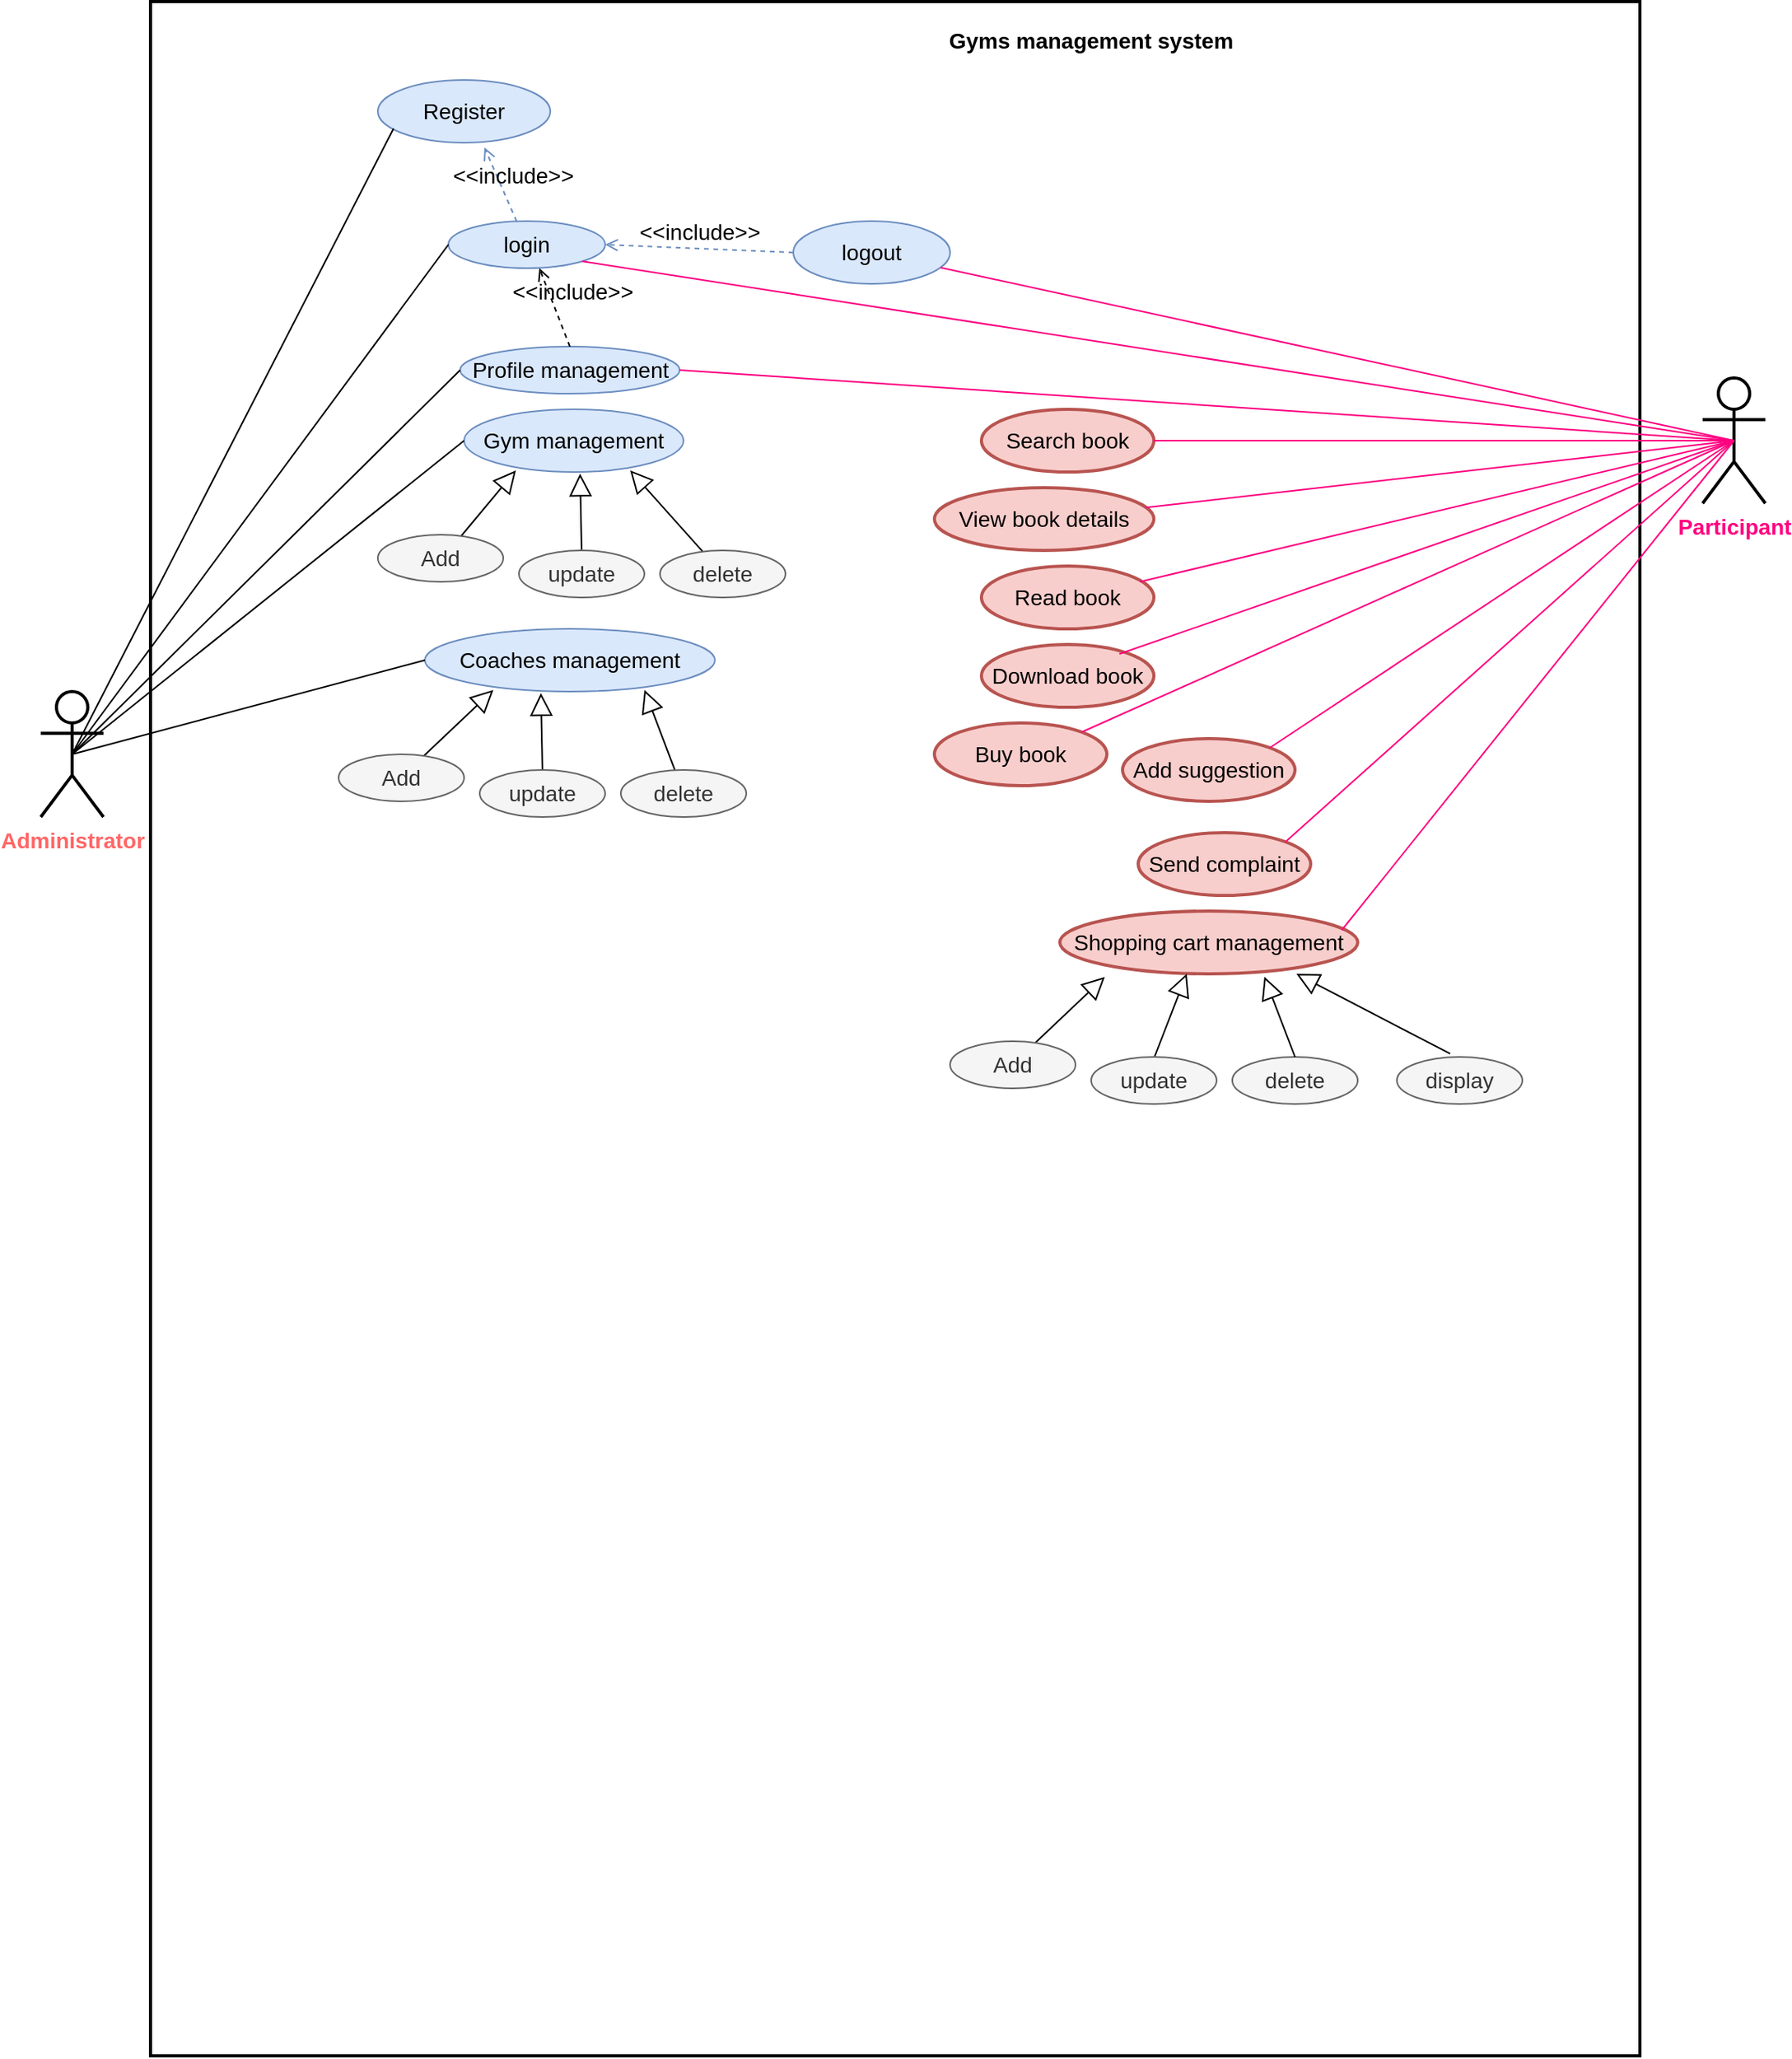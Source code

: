<mxfile version="20.5.1" type="github">
  <diagram id="JQW-utt17Xb6EdtMVTP2" name="Page-1">
    <mxGraphModel dx="1888" dy="495" grid="1" gridSize="10" guides="1" tooltips="1" connect="1" arrows="1" fold="1" page="1" pageScale="1" pageWidth="850" pageHeight="1100" math="0" shadow="0">
      <root>
        <mxCell id="0" />
        <mxCell id="1" parent="0" />
        <mxCell id="V55V4ISfxPS5HayoCuuF-1" value="" style="rounded=0;whiteSpace=wrap;html=1;strokeWidth=2;fontSize=14;fontColor=#FF0080;" parent="1" vertex="1">
          <mxGeometry x="50" y="20" width="950" height="1310" as="geometry" />
        </mxCell>
        <mxCell id="V55V4ISfxPS5HayoCuuF-4" value="&lt;font style=&quot;font-size: 14px;&quot; color=&quot;#FF6666&quot;&gt;&lt;b&gt;&lt;span&gt;Administrator&lt;/span&gt;&lt;/b&gt;&lt;/font&gt;" style="shape=umlActor;verticalLabelPosition=bottom;verticalAlign=top;html=1;outlineConnect=0;strokeWidth=2;" parent="1" vertex="1">
          <mxGeometry x="-20" y="460" width="40" height="80" as="geometry" />
        </mxCell>
        <mxCell id="V55V4ISfxPS5HayoCuuF-5" value="&lt;span&gt;Register &lt;/span&gt;" style="ellipse;whiteSpace=wrap;html=1;fontSize=14;fillColor=#dae8fc;strokeColor=#6c8ebf;" parent="1" vertex="1">
          <mxGeometry x="195" y="70" width="110" height="40" as="geometry" />
        </mxCell>
        <mxCell id="V55V4ISfxPS5HayoCuuF-6" value="login" style="ellipse;whiteSpace=wrap;html=1;fontSize=14;fillColor=#dae8fc;strokeColor=#6c8ebf;" parent="1" vertex="1">
          <mxGeometry x="240" y="160" width="100" height="30" as="geometry" />
        </mxCell>
        <mxCell id="V55V4ISfxPS5HayoCuuF-7" value="&amp;lt;&amp;lt;include&amp;gt;&amp;gt;" style="html=1;verticalAlign=bottom;labelBackgroundColor=none;endArrow=open;endFill=0;dashed=1;rounded=0;fontSize=14;fontColor=#000000;fillColor=#dae8fc;strokeColor=#6c8ebf;entryX=0.618;entryY=1.075;entryDx=0;entryDy=0;entryPerimeter=0;" parent="1" source="V55V4ISfxPS5HayoCuuF-6" target="V55V4ISfxPS5HayoCuuF-5" edge="1">
          <mxGeometry x="-0.312" y="-5" width="160" relative="1" as="geometry">
            <mxPoint x="170" y="130" as="sourcePoint" />
            <mxPoint x="330" y="130" as="targetPoint" />
            <mxPoint as="offset" />
          </mxGeometry>
        </mxCell>
        <mxCell id="V55V4ISfxPS5HayoCuuF-8" value="" style="endArrow=none;html=1;rounded=0;fontSize=14;fontColor=#000000;exitX=0.5;exitY=0.5;exitDx=0;exitDy=0;exitPerimeter=0;entryX=0.091;entryY=0.775;entryDx=0;entryDy=0;entryPerimeter=0;" parent="1" source="V55V4ISfxPS5HayoCuuF-4" target="V55V4ISfxPS5HayoCuuF-5" edge="1">
          <mxGeometry width="50" height="50" relative="1" as="geometry">
            <mxPoint x="251.429" y="40" as="sourcePoint" />
            <mxPoint x="290" y="120" as="targetPoint" />
          </mxGeometry>
        </mxCell>
        <mxCell id="V55V4ISfxPS5HayoCuuF-9" value="" style="endArrow=none;html=1;rounded=0;fontSize=14;fontColor=#000000;entryX=0;entryY=0.5;entryDx=0;entryDy=0;exitX=0.5;exitY=0.5;exitDx=0;exitDy=0;exitPerimeter=0;" parent="1" source="V55V4ISfxPS5HayoCuuF-4" target="V55V4ISfxPS5HayoCuuF-6" edge="1">
          <mxGeometry width="50" height="50" relative="1" as="geometry">
            <mxPoint x="150" y="300" as="sourcePoint" />
            <mxPoint x="220.711" y="250" as="targetPoint" />
          </mxGeometry>
        </mxCell>
        <mxCell id="V55V4ISfxPS5HayoCuuF-10" value="logout" style="ellipse;whiteSpace=wrap;html=1;fontSize=14;fillColor=#dae8fc;strokeColor=#6c8ebf;" parent="1" vertex="1">
          <mxGeometry x="460" y="160" width="100" height="40" as="geometry" />
        </mxCell>
        <mxCell id="V55V4ISfxPS5HayoCuuF-11" value="&amp;lt;&amp;lt;include&amp;gt;&amp;gt;" style="html=1;verticalAlign=bottom;labelBackgroundColor=none;endArrow=open;endFill=0;dashed=1;rounded=0;fontSize=14;fontColor=#000000;exitX=0;exitY=0.5;exitDx=0;exitDy=0;entryX=1;entryY=0.5;entryDx=0;entryDy=0;fillColor=#dae8fc;strokeColor=#6c8ebf;" parent="1" source="V55V4ISfxPS5HayoCuuF-10" target="V55V4ISfxPS5HayoCuuF-6" edge="1">
          <mxGeometry width="160" relative="1" as="geometry">
            <mxPoint x="230" y="260" as="sourcePoint" />
            <mxPoint x="390" y="260" as="targetPoint" />
          </mxGeometry>
        </mxCell>
        <mxCell id="V55V4ISfxPS5HayoCuuF-12" value="&lt;p&gt;&lt;/p&gt;&lt;p&gt;&lt;span&gt;Gym management&lt;/span&gt;&lt;/p&gt;&lt;p&gt;&lt;/p&gt;" style="ellipse;whiteSpace=wrap;html=1;fontSize=14;fillColor=#dae8fc;strokeColor=#6c8ebf;" parent="1" vertex="1">
          <mxGeometry x="250" y="280" width="140" height="40" as="geometry" />
        </mxCell>
        <mxCell id="V55V4ISfxPS5HayoCuuF-13" value="" style="endArrow=none;html=1;rounded=0;fontSize=14;fontColor=#000000;entryX=0;entryY=0.5;entryDx=0;entryDy=0;exitX=0.5;exitY=0.5;exitDx=0;exitDy=0;exitPerimeter=0;" parent="1" source="V55V4ISfxPS5HayoCuuF-4" target="V55V4ISfxPS5HayoCuuF-12" edge="1">
          <mxGeometry width="50" height="50" relative="1" as="geometry">
            <mxPoint x="80" y="260" as="sourcePoint" />
            <mxPoint x="200" y="270" as="targetPoint" />
          </mxGeometry>
        </mxCell>
        <mxCell id="V55V4ISfxPS5HayoCuuF-14" value="" style="edgeStyle=none;html=1;endSize=12;endArrow=block;endFill=0;rounded=0;fontSize=14;fontColor=#000000;entryX=0.236;entryY=0.975;entryDx=0;entryDy=0;entryPerimeter=0;" parent="1" target="V55V4ISfxPS5HayoCuuF-12" edge="1">
          <mxGeometry width="160" relative="1" as="geometry">
            <mxPoint x="243" y="367" as="sourcePoint" />
            <mxPoint x="263" y="317" as="targetPoint" />
          </mxGeometry>
        </mxCell>
        <mxCell id="V55V4ISfxPS5HayoCuuF-15" value="" style="edgeStyle=none;html=1;endSize=12;endArrow=block;endFill=0;rounded=0;fontSize=14;fontColor=#000000;" parent="1" edge="1">
          <mxGeometry width="160" relative="1" as="geometry">
            <mxPoint x="325" y="371" as="sourcePoint" />
            <mxPoint x="324" y="321" as="targetPoint" />
          </mxGeometry>
        </mxCell>
        <mxCell id="V55V4ISfxPS5HayoCuuF-16" value="" style="edgeStyle=none;html=1;endSize=12;endArrow=block;endFill=0;rounded=0;fontSize=14;fontColor=#000000;entryX=0.757;entryY=0.975;entryDx=0;entryDy=0;entryPerimeter=0;" parent="1" source="V55V4ISfxPS5HayoCuuF-19" target="V55V4ISfxPS5HayoCuuF-12" edge="1">
          <mxGeometry width="160" relative="1" as="geometry">
            <mxPoint x="375" y="370" as="sourcePoint" />
            <mxPoint x="505" y="380" as="targetPoint" />
          </mxGeometry>
        </mxCell>
        <mxCell id="V55V4ISfxPS5HayoCuuF-17" value="Add" style="ellipse;whiteSpace=wrap;html=1;fontSize=14;fillColor=#f5f5f5;strokeColor=#666666;fontColor=#333333;" parent="1" vertex="1">
          <mxGeometry x="195" y="360" width="80" height="30" as="geometry" />
        </mxCell>
        <mxCell id="V55V4ISfxPS5HayoCuuF-18" value="update" style="ellipse;whiteSpace=wrap;html=1;fontSize=14;fillColor=#f5f5f5;strokeColor=#666666;fontColor=#333333;" parent="1" vertex="1">
          <mxGeometry x="285" y="370" width="80" height="30" as="geometry" />
        </mxCell>
        <mxCell id="V55V4ISfxPS5HayoCuuF-19" value="delete" style="ellipse;whiteSpace=wrap;html=1;fontSize=14;fontColor=#333333;fillColor=#f5f5f5;strokeColor=#666666;" parent="1" vertex="1">
          <mxGeometry x="375" y="370" width="80" height="30" as="geometry" />
        </mxCell>
        <mxCell id="V55V4ISfxPS5HayoCuuF-20" value="&lt;p&gt;&lt;span&gt;Coaches management&lt;/span&gt;&lt;/p&gt;" style="ellipse;whiteSpace=wrap;html=1;fontSize=14;fillColor=#dae8fc;strokeColor=#6c8ebf;" parent="1" vertex="1">
          <mxGeometry x="225" y="420" width="185" height="40" as="geometry" />
        </mxCell>
        <mxCell id="V55V4ISfxPS5HayoCuuF-21" value="" style="edgeStyle=none;html=1;endSize=12;endArrow=block;endFill=0;rounded=0;fontSize=14;fontColor=#000000;entryX=0.236;entryY=0.975;entryDx=0;entryDy=0;entryPerimeter=0;" parent="1" target="V55V4ISfxPS5HayoCuuF-20" edge="1">
          <mxGeometry width="160" relative="1" as="geometry">
            <mxPoint x="218" y="507" as="sourcePoint" />
            <mxPoint x="238" y="457" as="targetPoint" />
          </mxGeometry>
        </mxCell>
        <mxCell id="V55V4ISfxPS5HayoCuuF-22" value="" style="edgeStyle=none;html=1;endSize=12;endArrow=block;endFill=0;rounded=0;fontSize=14;fontColor=#000000;" parent="1" edge="1">
          <mxGeometry width="160" relative="1" as="geometry">
            <mxPoint x="300" y="511" as="sourcePoint" />
            <mxPoint x="299" y="461" as="targetPoint" />
          </mxGeometry>
        </mxCell>
        <mxCell id="V55V4ISfxPS5HayoCuuF-23" value="" style="edgeStyle=none;html=1;endSize=12;endArrow=block;endFill=0;rounded=0;fontSize=14;fontColor=#000000;entryX=0.757;entryY=0.975;entryDx=0;entryDy=0;entryPerimeter=0;" parent="1" source="V55V4ISfxPS5HayoCuuF-26" target="V55V4ISfxPS5HayoCuuF-20" edge="1">
          <mxGeometry width="160" relative="1" as="geometry">
            <mxPoint x="350" y="510" as="sourcePoint" />
            <mxPoint x="480" y="520" as="targetPoint" />
          </mxGeometry>
        </mxCell>
        <mxCell id="V55V4ISfxPS5HayoCuuF-24" value="Add" style="ellipse;whiteSpace=wrap;html=1;fontSize=14;fontColor=#333333;fillColor=#f5f5f5;strokeColor=#666666;" parent="1" vertex="1">
          <mxGeometry x="170" y="500" width="80" height="30" as="geometry" />
        </mxCell>
        <mxCell id="V55V4ISfxPS5HayoCuuF-25" value="update" style="ellipse;whiteSpace=wrap;html=1;fontSize=14;fontColor=#333333;fillColor=#f5f5f5;strokeColor=#666666;" parent="1" vertex="1">
          <mxGeometry x="260" y="510" width="80" height="30" as="geometry" />
        </mxCell>
        <mxCell id="V55V4ISfxPS5HayoCuuF-26" value="delete" style="ellipse;whiteSpace=wrap;html=1;fontSize=14;fontColor=#333333;fillColor=#f5f5f5;strokeColor=#666666;" parent="1" vertex="1">
          <mxGeometry x="350" y="510" width="80" height="30" as="geometry" />
        </mxCell>
        <mxCell id="V55V4ISfxPS5HayoCuuF-27" value="" style="endArrow=none;html=1;rounded=0;fontSize=14;fontColor=#000000;entryX=0;entryY=0.5;entryDx=0;entryDy=0;exitX=0.5;exitY=0.5;exitDx=0;exitDy=0;exitPerimeter=0;" parent="1" source="V55V4ISfxPS5HayoCuuF-4" target="V55V4ISfxPS5HayoCuuF-20" edge="1">
          <mxGeometry width="50" height="50" relative="1" as="geometry">
            <mxPoint x="80" y="440" as="sourcePoint" />
            <mxPoint x="130" y="390" as="targetPoint" />
          </mxGeometry>
        </mxCell>
        <mxCell id="V55V4ISfxPS5HayoCuuF-28" value="&lt;p&gt;&lt;span&gt;Profile management&lt;/span&gt;&lt;/p&gt;" style="ellipse;whiteSpace=wrap;html=1;fontSize=14;fillColor=#dae8fc;strokeColor=#6c8ebf;" parent="1" vertex="1">
          <mxGeometry x="247.5" y="240" width="140" height="30" as="geometry" />
        </mxCell>
        <mxCell id="V55V4ISfxPS5HayoCuuF-29" value="" style="endArrow=none;html=1;rounded=0;fontSize=14;fontColor=#000000;entryX=0;entryY=0.5;entryDx=0;entryDy=0;exitX=0.5;exitY=0.5;exitDx=0;exitDy=0;exitPerimeter=0;" parent="1" source="V55V4ISfxPS5HayoCuuF-4" target="V55V4ISfxPS5HayoCuuF-28" edge="1">
          <mxGeometry width="50" height="50" relative="1" as="geometry">
            <mxPoint x="60" y="250" as="sourcePoint" />
            <mxPoint x="200" y="250" as="targetPoint" />
          </mxGeometry>
        </mxCell>
        <mxCell id="V55V4ISfxPS5HayoCuuF-45" value="&amp;lt;&amp;lt;include&amp;gt;&amp;gt;" style="html=1;verticalAlign=bottom;labelBackgroundColor=none;endArrow=open;endFill=0;dashed=1;rounded=0;fontSize=14;fontColor=#000000;exitX=0.5;exitY=0;exitDx=0;exitDy=0;entryX=0.58;entryY=1;entryDx=0;entryDy=0;entryPerimeter=0;" parent="1" source="V55V4ISfxPS5HayoCuuF-28" target="V55V4ISfxPS5HayoCuuF-6" edge="1">
          <mxGeometry x="-0.207" y="-10" width="160" relative="1" as="geometry">
            <mxPoint x="140" y="200" as="sourcePoint" />
            <mxPoint x="300" y="200" as="targetPoint" />
            <mxPoint as="offset" />
          </mxGeometry>
        </mxCell>
        <mxCell id="V55V4ISfxPS5HayoCuuF-61" value="&lt;b&gt;&lt;font style=&quot;font-size: 14px;&quot; color=&quot;#FF0080&quot;&gt;Participant&lt;/font&gt;&lt;/b&gt;" style="shape=umlActor;verticalLabelPosition=bottom;verticalAlign=top;html=1;outlineConnect=0;strokeWidth=2;" parent="1" vertex="1">
          <mxGeometry x="1040" y="260" width="40" height="80" as="geometry" />
        </mxCell>
        <mxCell id="V55V4ISfxPS5HayoCuuF-63" value="" style="endArrow=none;html=1;rounded=0;strokeColor=#FF0080;fontSize=14;fontColor=#FF0080;entryX=0.5;entryY=0.5;entryDx=0;entryDy=0;entryPerimeter=0;exitX=1;exitY=1;exitDx=0;exitDy=0;" parent="1" source="V55V4ISfxPS5HayoCuuF-6" target="V55V4ISfxPS5HayoCuuF-61" edge="1">
          <mxGeometry width="50" height="50" relative="1" as="geometry">
            <mxPoint x="640" y="160" as="sourcePoint" />
            <mxPoint x="820" y="90" as="targetPoint" />
          </mxGeometry>
        </mxCell>
        <mxCell id="V55V4ISfxPS5HayoCuuF-64" value="" style="endArrow=none;html=1;rounded=0;strokeColor=#FF0080;fontSize=14;fontColor=#FF0080;entryX=0.5;entryY=0.5;entryDx=0;entryDy=0;entryPerimeter=0;" parent="1" source="V55V4ISfxPS5HayoCuuF-10" target="V55V4ISfxPS5HayoCuuF-61" edge="1">
          <mxGeometry width="50" height="50" relative="1" as="geometry">
            <mxPoint x="900" y="390" as="sourcePoint" />
            <mxPoint x="950" y="340" as="targetPoint" />
          </mxGeometry>
        </mxCell>
        <mxCell id="V55V4ISfxPS5HayoCuuF-65" value="" style="endArrow=none;html=1;rounded=0;strokeColor=#FF0080;fontSize=14;fontColor=#FF0080;entryX=1;entryY=0.5;entryDx=0;entryDy=0;exitX=0.5;exitY=0.5;exitDx=0;exitDy=0;exitPerimeter=0;" parent="1" source="V55V4ISfxPS5HayoCuuF-61" target="V55V4ISfxPS5HayoCuuF-28" edge="1">
          <mxGeometry width="50" height="50" relative="1" as="geometry">
            <mxPoint x="440" y="390" as="sourcePoint" />
            <mxPoint x="490" y="340" as="targetPoint" />
          </mxGeometry>
        </mxCell>
        <mxCell id="V55V4ISfxPS5HayoCuuF-66" value="Search book" style="ellipse;whiteSpace=wrap;html=1;strokeWidth=2;fontSize=14;fillColor=#f8cecc;strokeColor=#b85450;" parent="1" vertex="1">
          <mxGeometry x="580" y="280" width="110" height="40" as="geometry" />
        </mxCell>
        <mxCell id="V55V4ISfxPS5HayoCuuF-67" value="Read book" style="ellipse;whiteSpace=wrap;html=1;strokeWidth=2;fontSize=14;fillColor=#f8cecc;strokeColor=#b85450;" parent="1" vertex="1">
          <mxGeometry x="580" y="380" width="110" height="40" as="geometry" />
        </mxCell>
        <mxCell id="V55V4ISfxPS5HayoCuuF-68" value="View book details" style="ellipse;whiteSpace=wrap;html=1;strokeWidth=2;fontSize=14;fillColor=#f8cecc;strokeColor=#b85450;" parent="1" vertex="1">
          <mxGeometry x="550" y="330" width="140" height="40" as="geometry" />
        </mxCell>
        <mxCell id="V55V4ISfxPS5HayoCuuF-69" value="Download book" style="ellipse;whiteSpace=wrap;html=1;strokeWidth=2;fontSize=14;fillColor=#f8cecc;strokeColor=#b85450;" parent="1" vertex="1">
          <mxGeometry x="580" y="430" width="110" height="40" as="geometry" />
        </mxCell>
        <mxCell id="V55V4ISfxPS5HayoCuuF-70" value="Buy book" style="ellipse;whiteSpace=wrap;html=1;strokeWidth=2;fontSize=14;fillColor=#f8cecc;strokeColor=#b85450;" parent="1" vertex="1">
          <mxGeometry x="550" y="480" width="110" height="40" as="geometry" />
        </mxCell>
        <mxCell id="V55V4ISfxPS5HayoCuuF-71" value="Shopping cart management" style="ellipse;whiteSpace=wrap;html=1;strokeWidth=2;fontSize=14;fillColor=#f8cecc;strokeColor=#b85450;" parent="1" vertex="1">
          <mxGeometry x="630" y="600" width="190" height="40" as="geometry" />
        </mxCell>
        <mxCell id="V55V4ISfxPS5HayoCuuF-72" value="" style="endArrow=none;html=1;rounded=0;strokeColor=#FF0080;fontSize=14;fontColor=#FF0080;entryX=0.5;entryY=0.5;entryDx=0;entryDy=0;entryPerimeter=0;" parent="1" source="V55V4ISfxPS5HayoCuuF-66" target="V55V4ISfxPS5HayoCuuF-61" edge="1">
          <mxGeometry width="50" height="50" relative="1" as="geometry">
            <mxPoint x="930" y="380" as="sourcePoint" />
            <mxPoint x="980" y="330" as="targetPoint" />
          </mxGeometry>
        </mxCell>
        <mxCell id="V55V4ISfxPS5HayoCuuF-73" value="" style="endArrow=none;html=1;rounded=0;strokeColor=#FF0080;fontSize=14;fontColor=#FF0080;entryX=0.5;entryY=0.5;entryDx=0;entryDy=0;entryPerimeter=0;" parent="1" source="V55V4ISfxPS5HayoCuuF-68" target="V55V4ISfxPS5HayoCuuF-61" edge="1">
          <mxGeometry width="50" height="50" relative="1" as="geometry">
            <mxPoint x="900" y="390" as="sourcePoint" />
            <mxPoint x="950" y="340" as="targetPoint" />
          </mxGeometry>
        </mxCell>
        <mxCell id="V55V4ISfxPS5HayoCuuF-74" value="" style="endArrow=none;html=1;rounded=0;strokeColor=#FF0080;fontSize=14;fontColor=#FF0080;entryX=0.5;entryY=0.5;entryDx=0;entryDy=0;entryPerimeter=0;exitX=0.918;exitY=0.25;exitDx=0;exitDy=0;exitPerimeter=0;" parent="1" source="V55V4ISfxPS5HayoCuuF-67" target="V55V4ISfxPS5HayoCuuF-61" edge="1">
          <mxGeometry width="50" height="50" relative="1" as="geometry">
            <mxPoint x="910" y="430" as="sourcePoint" />
            <mxPoint x="960" y="380" as="targetPoint" />
          </mxGeometry>
        </mxCell>
        <mxCell id="V55V4ISfxPS5HayoCuuF-75" value="" style="endArrow=none;html=1;rounded=0;strokeColor=#FF0080;fontSize=14;fontColor=#FF0080;entryX=0.5;entryY=0.5;entryDx=0;entryDy=0;entryPerimeter=0;exitX=0.8;exitY=0.15;exitDx=0;exitDy=0;exitPerimeter=0;" parent="1" source="V55V4ISfxPS5HayoCuuF-69" target="V55V4ISfxPS5HayoCuuF-61" edge="1">
          <mxGeometry width="50" height="50" relative="1" as="geometry">
            <mxPoint x="960" y="440" as="sourcePoint" />
            <mxPoint x="1010" y="390" as="targetPoint" />
          </mxGeometry>
        </mxCell>
        <mxCell id="V55V4ISfxPS5HayoCuuF-76" value="" style="endArrow=none;html=1;rounded=0;strokeColor=#FF0080;fontSize=14;fontColor=#FF0080;exitX=1;exitY=0;exitDx=0;exitDy=0;" parent="1" source="V55V4ISfxPS5HayoCuuF-70" edge="1">
          <mxGeometry width="50" height="50" relative="1" as="geometry">
            <mxPoint x="860" y="540" as="sourcePoint" />
            <mxPoint x="1060" y="300" as="targetPoint" />
          </mxGeometry>
        </mxCell>
        <mxCell id="V55V4ISfxPS5HayoCuuF-77" value="" style="endArrow=none;html=1;rounded=0;strokeColor=#FF0080;fontSize=14;fontColor=#FF0080;entryX=0.5;entryY=0.5;entryDx=0;entryDy=0;entryPerimeter=0;exitX=0.947;exitY=0.3;exitDx=0;exitDy=0;exitPerimeter=0;" parent="1" source="V55V4ISfxPS5HayoCuuF-71" target="V55V4ISfxPS5HayoCuuF-61" edge="1">
          <mxGeometry width="50" height="50" relative="1" as="geometry">
            <mxPoint x="930" y="510" as="sourcePoint" />
            <mxPoint x="980" y="460" as="targetPoint" />
          </mxGeometry>
        </mxCell>
        <mxCell id="V55V4ISfxPS5HayoCuuF-83" value="" style="edgeStyle=none;html=1;endSize=12;endArrow=block;endFill=0;rounded=0;fontSize=14;fontColor=#000000;entryX=0.236;entryY=0.975;entryDx=0;entryDy=0;entryPerimeter=0;" parent="1" edge="1">
          <mxGeometry width="160" relative="1" as="geometry">
            <mxPoint x="608" y="690" as="sourcePoint" />
            <mxPoint x="658.66" y="642" as="targetPoint" />
          </mxGeometry>
        </mxCell>
        <mxCell id="V55V4ISfxPS5HayoCuuF-84" value="" style="edgeStyle=none;html=1;endSize=12;endArrow=block;endFill=0;rounded=0;fontSize=14;fontColor=#000000;entryX=0.426;entryY=1;entryDx=0;entryDy=0;entryPerimeter=0;" parent="1" target="V55V4ISfxPS5HayoCuuF-71" edge="1">
          <mxGeometry width="160" relative="1" as="geometry">
            <mxPoint x="690" y="694" as="sourcePoint" />
            <mxPoint x="689" y="644" as="targetPoint" />
          </mxGeometry>
        </mxCell>
        <mxCell id="V55V4ISfxPS5HayoCuuF-85" value="Add" style="ellipse;whiteSpace=wrap;html=1;fontSize=14;fontColor=#333333;fillColor=#f5f5f5;strokeColor=#666666;" parent="1" vertex="1">
          <mxGeometry x="560" y="683" width="80" height="30" as="geometry" />
        </mxCell>
        <mxCell id="V55V4ISfxPS5HayoCuuF-86" value="update" style="ellipse;whiteSpace=wrap;html=1;fontSize=14;fontColor=#333333;fillColor=#f5f5f5;strokeColor=#666666;" parent="1" vertex="1">
          <mxGeometry x="650" y="693" width="80" height="30" as="geometry" />
        </mxCell>
        <mxCell id="V55V4ISfxPS5HayoCuuF-87" value="delete" style="ellipse;whiteSpace=wrap;html=1;fontSize=14;fontColor=#333333;fillColor=#f5f5f5;strokeColor=#666666;" parent="1" vertex="1">
          <mxGeometry x="740" y="693" width="80" height="30" as="geometry" />
        </mxCell>
        <mxCell id="V55V4ISfxPS5HayoCuuF-88" value="display" style="ellipse;whiteSpace=wrap;html=1;fontSize=14;fontColor=#333333;fillColor=#f5f5f5;strokeColor=#666666;" parent="1" vertex="1">
          <mxGeometry x="845" y="693" width="80" height="30" as="geometry" />
        </mxCell>
        <mxCell id="V55V4ISfxPS5HayoCuuF-89" value="" style="edgeStyle=none;html=1;endSize=12;endArrow=block;endFill=0;rounded=0;fontSize=14;fontColor=#000000;exitX=0.425;exitY=-0.067;exitDx=0;exitDy=0;exitPerimeter=0;entryX=0.897;entryY=0.925;entryDx=0;entryDy=0;entryPerimeter=0;" parent="1" source="V55V4ISfxPS5HayoCuuF-88" edge="1">
          <mxGeometry width="160" relative="1" as="geometry">
            <mxPoint x="725" y="633" as="sourcePoint" />
            <mxPoint x="780.945" y="640" as="targetPoint" />
          </mxGeometry>
        </mxCell>
        <mxCell id="V55V4ISfxPS5HayoCuuF-90" value="" style="edgeStyle=none;html=1;endSize=12;endArrow=block;endFill=0;rounded=0;fontSize=14;fontColor=#000000;entryX=0.757;entryY=0.975;entryDx=0;entryDy=0;entryPerimeter=0;" parent="1" edge="1">
          <mxGeometry width="160" relative="1" as="geometry">
            <mxPoint x="779.995" y="692.998" as="sourcePoint" />
            <mxPoint x="760.445" y="641.86" as="targetPoint" />
          </mxGeometry>
        </mxCell>
        <mxCell id="V55V4ISfxPS5HayoCuuF-91" value="Add suggestion" style="ellipse;whiteSpace=wrap;html=1;strokeWidth=2;fontSize=14;fillColor=#f8cecc;strokeColor=#b85450;" parent="1" vertex="1">
          <mxGeometry x="670" y="490" width="110" height="40" as="geometry" />
        </mxCell>
        <mxCell id="V55V4ISfxPS5HayoCuuF-92" value="Send complaint" style="ellipse;whiteSpace=wrap;html=1;strokeWidth=2;fontSize=14;fillColor=#f8cecc;strokeColor=#b85450;" parent="1" vertex="1">
          <mxGeometry x="680" y="550" width="110" height="40" as="geometry" />
        </mxCell>
        <mxCell id="V55V4ISfxPS5HayoCuuF-93" value="" style="endArrow=none;html=1;rounded=0;strokeColor=#FF0080;fontSize=14;fontColor=#FF0080;exitX=1;exitY=0;exitDx=0;exitDy=0;" parent="1" source="V55V4ISfxPS5HayoCuuF-91" edge="1">
          <mxGeometry width="50" height="50" relative="1" as="geometry">
            <mxPoint x="1140" y="390" as="sourcePoint" />
            <mxPoint x="1060" y="300" as="targetPoint" />
          </mxGeometry>
        </mxCell>
        <mxCell id="V55V4ISfxPS5HayoCuuF-94" value="" style="endArrow=none;html=1;rounded=0;strokeColor=#FF0080;fontSize=14;fontColor=#FF0080;exitX=1;exitY=0;exitDx=0;exitDy=0;" parent="1" source="V55V4ISfxPS5HayoCuuF-92" edge="1">
          <mxGeometry width="50" height="50" relative="1" as="geometry">
            <mxPoint x="920" y="410" as="sourcePoint" />
            <mxPoint x="1060" y="300" as="targetPoint" />
          </mxGeometry>
        </mxCell>
        <mxCell id="V55V4ISfxPS5HayoCuuF-95" value="&lt;p align=&quot;center&quot;&gt;&lt;b&gt;&lt;span&gt;Gyms &lt;/span&gt;&lt;/b&gt;&lt;font&gt;&lt;b&gt;&lt;span&gt;management system&lt;/span&gt;&lt;/b&gt;&lt;/font&gt;&lt;/p&gt;" style="text;html=1;strokeColor=none;fillColor=none;align=center;verticalAlign=middle;whiteSpace=wrap;rounded=0;strokeWidth=2;fontSize=14;fontColor=#000000;" parent="1" vertex="1">
          <mxGeometry x="470" y="30" width="360" height="30" as="geometry" />
        </mxCell>
      </root>
    </mxGraphModel>
  </diagram>
</mxfile>
